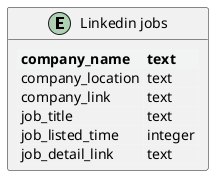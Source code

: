 @startuml

entity "Linkedin jobs" {
  <#F2F4F4,#F2F4F4>|= company_name |= text |
  | company_location | text |
  | company_link | text |
  | job_title | text |
  | job_listed_time | integer |
  | job_detail_link | text |
}

@enduml
